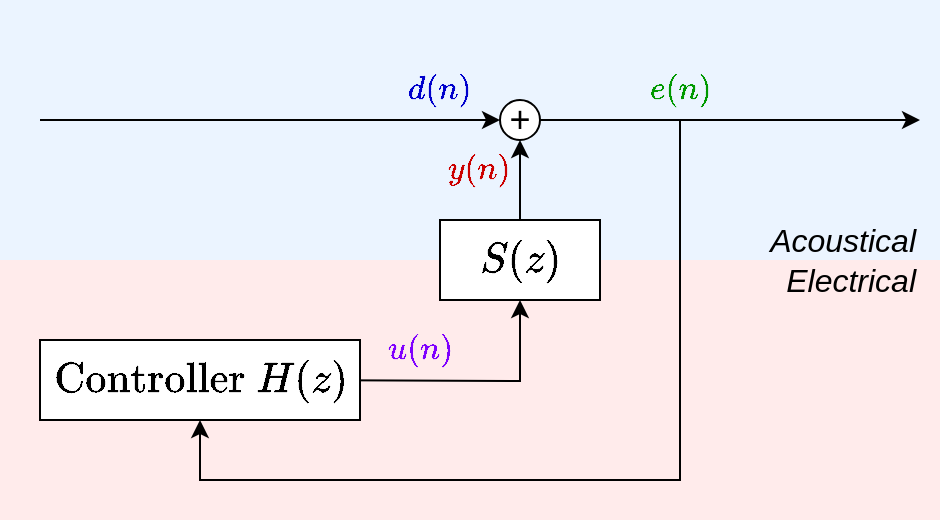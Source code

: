 <mxfile version="21.7.1" type="github">
  <diagram name="Sivu-1" id="u8w1255cLJUokRJfRU84">
    <mxGraphModel dx="790" dy="425" grid="1" gridSize="10" guides="1" tooltips="1" connect="1" arrows="1" fold="1" page="1" pageScale="1" pageWidth="827" pageHeight="1169" math="1" shadow="0">
      <root>
        <mxCell id="0" />
        <mxCell id="1" parent="0" />
        <mxCell id="BRe9lMLLcG9ZO338y5ri-4" value="" style="rounded=0;whiteSpace=wrap;html=1;fillColor=#FFEBEB;strokeColor=none;" parent="1" vertex="1">
          <mxGeometry x="180" y="170" width="470" height="130" as="geometry" />
        </mxCell>
        <mxCell id="BRe9lMLLcG9ZO338y5ri-3" value="" style="rounded=0;whiteSpace=wrap;html=1;fillColor=#EBF4FF;strokeColor=none;" parent="1" vertex="1">
          <mxGeometry x="180" y="40" width="470" height="130" as="geometry" />
        </mxCell>
        <mxCell id="ajAWkNfieeJ6ma5MIzeF-1" value="&lt;font style=&quot;font-size: 18px;&quot;&gt;+&lt;/font&gt;" style="ellipse;whiteSpace=wrap;html=1;aspect=fixed;" parent="1" vertex="1">
          <mxGeometry x="430" y="90" width="20" height="20" as="geometry" />
        </mxCell>
        <mxCell id="ajAWkNfieeJ6ma5MIzeF-14" style="edgeStyle=orthogonalEdgeStyle;rounded=0;orthogonalLoop=1;jettySize=auto;html=1;entryX=0.5;entryY=1;entryDx=0;entryDy=0;" parent="1" target="ajAWkNfieeJ6ma5MIzeF-12" edge="1">
          <mxGeometry relative="1" as="geometry">
            <mxPoint x="320" y="230" as="sourcePoint" />
            <mxPoint x="440" y="200" as="targetPoint" />
          </mxGeometry>
        </mxCell>
        <mxCell id="ajAWkNfieeJ6ma5MIzeF-5" value="&lt;font style=&quot;font-size: 18px;&quot;&gt;$$\text{Controller } H(z)$$&lt;/font&gt;" style="rounded=0;whiteSpace=wrap;html=1;" parent="1" vertex="1">
          <mxGeometry x="200" y="210" width="160" height="40" as="geometry" />
        </mxCell>
        <mxCell id="ajAWkNfieeJ6ma5MIzeF-6" value="" style="endArrow=classic;html=1;rounded=0;" parent="1" edge="1">
          <mxGeometry width="50" height="50" relative="1" as="geometry">
            <mxPoint x="450" y="100" as="sourcePoint" />
            <mxPoint x="640" y="100" as="targetPoint" />
          </mxGeometry>
        </mxCell>
        <mxCell id="ajAWkNfieeJ6ma5MIzeF-11" value="" style="endArrow=classic;html=1;rounded=0;entryX=1;entryY=1;entryDx=0;entryDy=0;strokeColor=#000000;fillColor=#dae8fc;" parent="1" target="ajAWkNfieeJ6ma5MIzeF-20" edge="1">
          <mxGeometry width="50" height="50" relative="1" as="geometry">
            <mxPoint x="200" y="100" as="sourcePoint" />
            <mxPoint x="220" y="100" as="targetPoint" />
          </mxGeometry>
        </mxCell>
        <mxCell id="ajAWkNfieeJ6ma5MIzeF-16" style="edgeStyle=orthogonalEdgeStyle;rounded=0;orthogonalLoop=1;jettySize=auto;html=1;entryX=0.5;entryY=1;entryDx=0;entryDy=0;" parent="1" source="ajAWkNfieeJ6ma5MIzeF-12" target="ajAWkNfieeJ6ma5MIzeF-1" edge="1">
          <mxGeometry relative="1" as="geometry" />
        </mxCell>
        <mxCell id="ajAWkNfieeJ6ma5MIzeF-12" value="&lt;font style=&quot;font-size: 18px;&quot;&gt;$$S(z)$$&lt;/font&gt;" style="rounded=0;whiteSpace=wrap;html=1;" parent="1" vertex="1">
          <mxGeometry x="400" y="150" width="80" height="40" as="geometry" />
        </mxCell>
        <mxCell id="ajAWkNfieeJ6ma5MIzeF-17" value="" style="endArrow=classic;html=1;rounded=0;entryX=0.5;entryY=1;entryDx=0;entryDy=0;" parent="1" target="ajAWkNfieeJ6ma5MIzeF-5" edge="1">
          <mxGeometry width="50" height="50" relative="1" as="geometry">
            <mxPoint x="520" y="100" as="sourcePoint" />
            <mxPoint x="220" y="230" as="targetPoint" />
            <Array as="points">
              <mxPoint x="520" y="280" />
              <mxPoint x="280" y="280" />
            </Array>
          </mxGeometry>
        </mxCell>
        <mxCell id="ajAWkNfieeJ6ma5MIzeF-20" value="&lt;font size=&quot;1&quot; color=&quot;#0000cc&quot;&gt;&lt;i&gt;&lt;font style=&quot;font-size: 14px;&quot;&gt;$$d(n)$$&lt;/font&gt;&lt;/i&gt;&lt;/font&gt;" style="text;html=1;strokeColor=none;fillColor=none;align=center;verticalAlign=middle;whiteSpace=wrap;rounded=0;" parent="1" vertex="1">
          <mxGeometry x="370" y="70" width="60" height="30" as="geometry" />
        </mxCell>
        <mxCell id="ajAWkNfieeJ6ma5MIzeF-21" value="&lt;font size=&quot;1&quot; color=&quot;#cc0000&quot;&gt;&lt;i&gt;&lt;font style=&quot;font-size: 14px;&quot;&gt;$$y(n)$$&lt;/font&gt;&lt;/i&gt;&lt;/font&gt;" style="text;html=1;strokeColor=none;fillColor=none;align=center;verticalAlign=middle;whiteSpace=wrap;rounded=0;" parent="1" vertex="1">
          <mxGeometry x="390" y="110" width="60" height="30" as="geometry" />
        </mxCell>
        <mxCell id="ajAWkNfieeJ6ma5MIzeF-22" value="&lt;div style=&quot;font-size: 15px;&quot;&gt;&lt;font size=&quot;1&quot; color=&quot;#009900&quot;&gt;&lt;i&gt;&lt;font style=&quot;font-size: 14px;&quot;&gt;$$e(n)$$&lt;/font&gt;&lt;/i&gt;&lt;/font&gt;&lt;/div&gt;" style="text;html=1;strokeColor=none;fillColor=none;align=center;verticalAlign=middle;whiteSpace=wrap;rounded=0;" parent="1" vertex="1">
          <mxGeometry x="490" y="70" width="60" height="30" as="geometry" />
        </mxCell>
        <mxCell id="ajAWkNfieeJ6ma5MIzeF-23" value="&lt;font size=&quot;1&quot; color=&quot;#7f00ff&quot;&gt;&lt;i&gt;&lt;font style=&quot;font-size: 14px;&quot;&gt;$$u(n)$$&lt;/font&gt;&lt;/i&gt;&lt;/font&gt;" style="text;html=1;strokeColor=none;fillColor=none;align=center;verticalAlign=middle;whiteSpace=wrap;rounded=0;" parent="1" vertex="1">
          <mxGeometry x="360" y="200" width="60" height="30" as="geometry" />
        </mxCell>
        <mxCell id="BRe9lMLLcG9ZO338y5ri-5" value="&lt;font style=&quot;font-size: 16px;&quot;&gt;Acoustical&lt;/font&gt;" style="text;html=1;strokeColor=none;fillColor=none;align=right;verticalAlign=middle;whiteSpace=wrap;rounded=0;fontStyle=2" parent="1" vertex="1">
          <mxGeometry x="560" y="150" width="80" height="20" as="geometry" />
        </mxCell>
        <mxCell id="BRe9lMLLcG9ZO338y5ri-6" value="&lt;font style=&quot;font-size: 16px;&quot;&gt;Electrical&lt;/font&gt;" style="text;html=1;strokeColor=none;fillColor=none;align=right;verticalAlign=middle;whiteSpace=wrap;rounded=0;fontStyle=2" parent="1" vertex="1">
          <mxGeometry x="560" y="170" width="80" height="20" as="geometry" />
        </mxCell>
      </root>
    </mxGraphModel>
  </diagram>
</mxfile>
